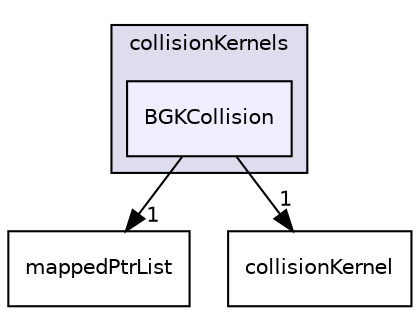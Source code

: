 digraph "BGKCollision" {
  bgcolor=transparent;
  compound=true
  node [ fontsize="10", fontname="Helvetica"];
  edge [ labelfontsize="10", labelfontname="Helvetica"];
  subgraph clusterdir_dcaab70d6b339fee7d25e4c0fea4327e {
    graph [ bgcolor="#ddddee", pencolor="black", label="collisionKernels" fontname="Helvetica", fontsize="10", URL="dir_dcaab70d6b339fee7d25e4c0fea4327e.html"]
  dir_72895c4e0973a5fb9659f99bc713508d [shape=box, label="BGKCollision", style="filled", fillcolor="#eeeeff", pencolor="black", URL="dir_72895c4e0973a5fb9659f99bc713508d.html"];
  }
  dir_b32b5f83daaa5a3afa205645027e300d [shape=box label="mappedPtrList" URL="dir_b32b5f83daaa5a3afa205645027e300d.html"];
  dir_9fe7c1f64ee3cf411e7b201f46b29b77 [shape=box label="collisionKernel" URL="dir_9fe7c1f64ee3cf411e7b201f46b29b77.html"];
  dir_72895c4e0973a5fb9659f99bc713508d->dir_b32b5f83daaa5a3afa205645027e300d [headlabel="1", labeldistance=1.5 headhref="dir_000053_000227.html"];
  dir_72895c4e0973a5fb9659f99bc713508d->dir_9fe7c1f64ee3cf411e7b201f46b29b77 [headlabel="1", labeldistance=1.5 headhref="dir_000053_000079.html"];
}
